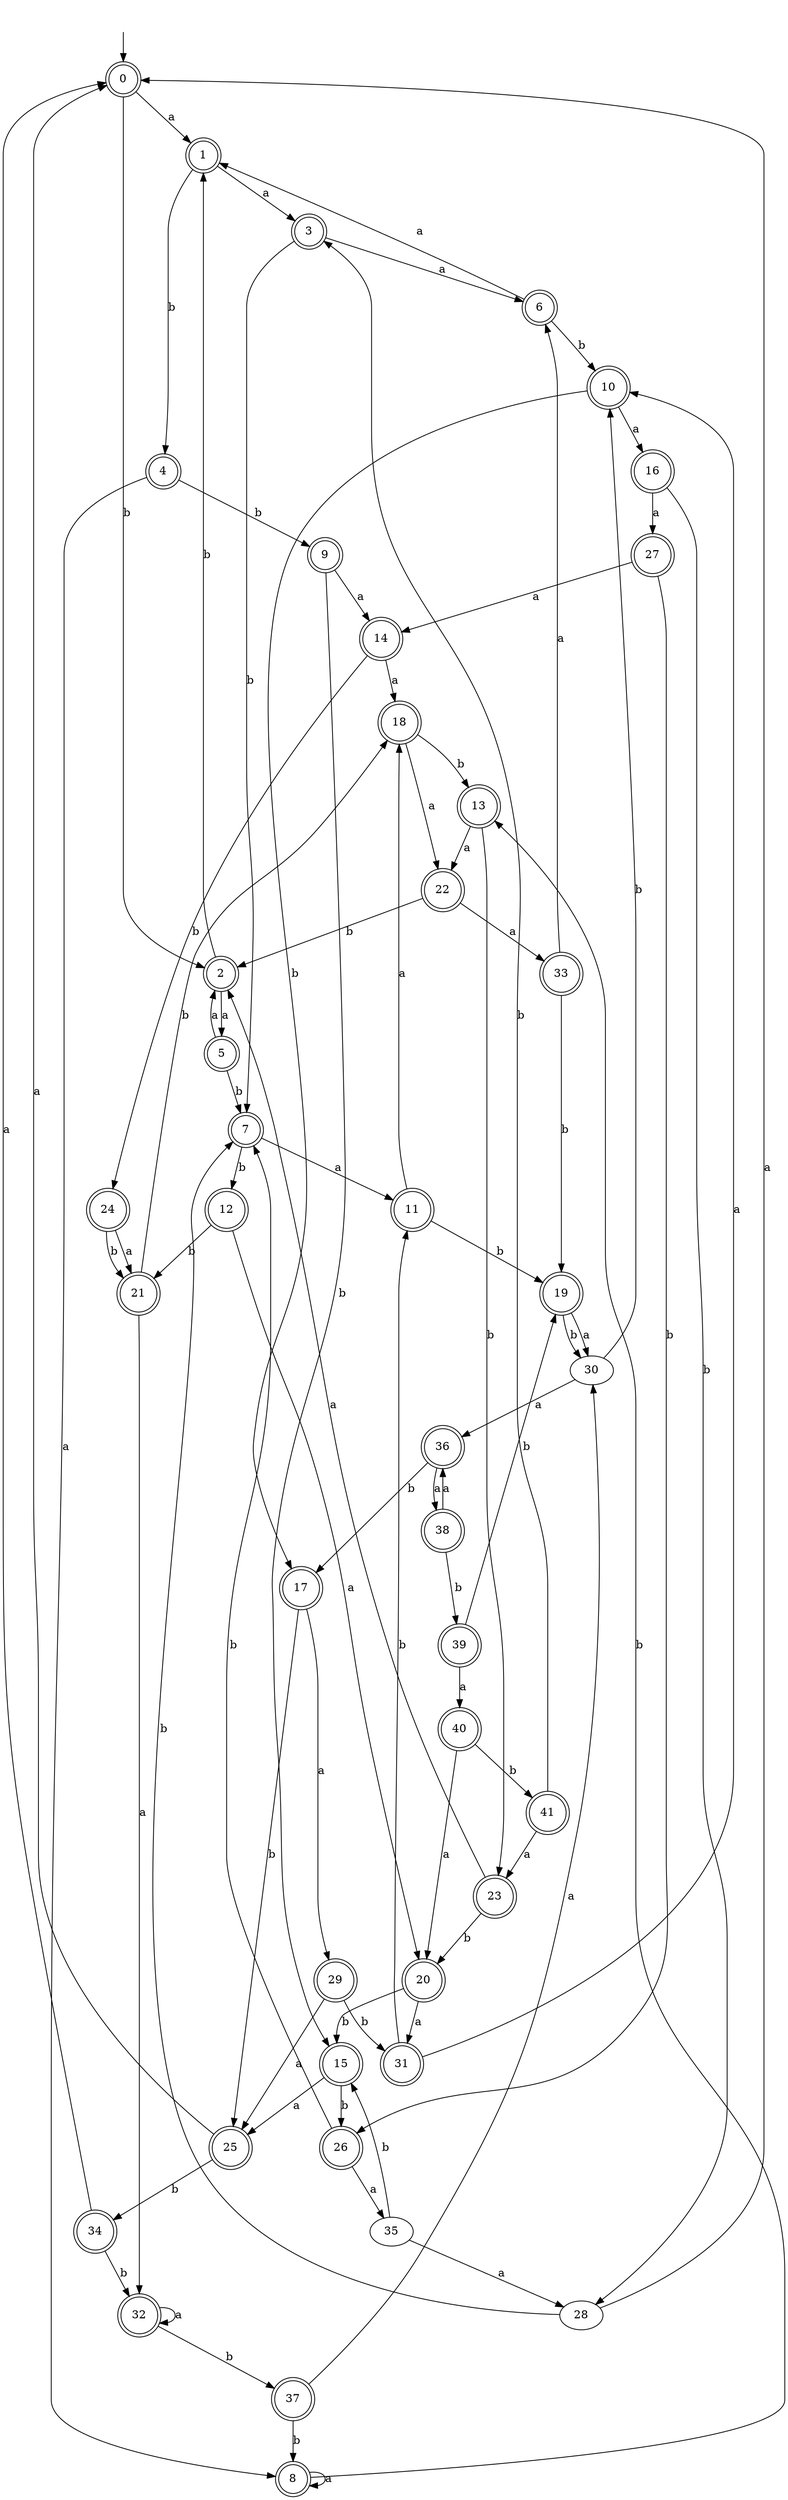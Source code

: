 digraph RandomDFA {
  __start0 [label="", shape=none];
  __start0 -> 0 [label=""];
  0 [shape=circle] [shape=doublecircle]
  0 -> 1 [label="a"]
  0 -> 2 [label="b"]
  1 [shape=doublecircle]
  1 -> 3 [label="a"]
  1 -> 4 [label="b"]
  2 [shape=doublecircle]
  2 -> 5 [label="a"]
  2 -> 1 [label="b"]
  3 [shape=doublecircle]
  3 -> 6 [label="a"]
  3 -> 7 [label="b"]
  4 [shape=doublecircle]
  4 -> 8 [label="a"]
  4 -> 9 [label="b"]
  5 [shape=doublecircle]
  5 -> 2 [label="a"]
  5 -> 7 [label="b"]
  6 [shape=doublecircle]
  6 -> 1 [label="a"]
  6 -> 10 [label="b"]
  7 [shape=doublecircle]
  7 -> 11 [label="a"]
  7 -> 12 [label="b"]
  8 [shape=doublecircle]
  8 -> 8 [label="a"]
  8 -> 13 [label="b"]
  9 [shape=doublecircle]
  9 -> 14 [label="a"]
  9 -> 15 [label="b"]
  10 [shape=doublecircle]
  10 -> 16 [label="a"]
  10 -> 17 [label="b"]
  11 [shape=doublecircle]
  11 -> 18 [label="a"]
  11 -> 19 [label="b"]
  12 [shape=doublecircle]
  12 -> 20 [label="a"]
  12 -> 21 [label="b"]
  13 [shape=doublecircle]
  13 -> 22 [label="a"]
  13 -> 23 [label="b"]
  14 [shape=doublecircle]
  14 -> 18 [label="a"]
  14 -> 24 [label="b"]
  15 [shape=doublecircle]
  15 -> 25 [label="a"]
  15 -> 26 [label="b"]
  16 [shape=doublecircle]
  16 -> 27 [label="a"]
  16 -> 28 [label="b"]
  17 [shape=doublecircle]
  17 -> 29 [label="a"]
  17 -> 25 [label="b"]
  18 [shape=doublecircle]
  18 -> 22 [label="a"]
  18 -> 13 [label="b"]
  19 [shape=doublecircle]
  19 -> 30 [label="a"]
  19 -> 30 [label="b"]
  20 [shape=doublecircle]
  20 -> 31 [label="a"]
  20 -> 15 [label="b"]
  21 [shape=doublecircle]
  21 -> 32 [label="a"]
  21 -> 18 [label="b"]
  22 [shape=doublecircle]
  22 -> 33 [label="a"]
  22 -> 2 [label="b"]
  23 [shape=doublecircle]
  23 -> 2 [label="a"]
  23 -> 20 [label="b"]
  24 [shape=doublecircle]
  24 -> 21 [label="a"]
  24 -> 21 [label="b"]
  25 [shape=doublecircle]
  25 -> 0 [label="a"]
  25 -> 34 [label="b"]
  26 [shape=doublecircle]
  26 -> 35 [label="a"]
  26 -> 7 [label="b"]
  27 [shape=doublecircle]
  27 -> 14 [label="a"]
  27 -> 26 [label="b"]
  28
  28 -> 0 [label="a"]
  28 -> 7 [label="b"]
  29 [shape=doublecircle]
  29 -> 25 [label="a"]
  29 -> 31 [label="b"]
  30
  30 -> 36 [label="a"]
  30 -> 10 [label="b"]
  31 [shape=doublecircle]
  31 -> 10 [label="a"]
  31 -> 11 [label="b"]
  32 [shape=doublecircle]
  32 -> 32 [label="a"]
  32 -> 37 [label="b"]
  33 [shape=doublecircle]
  33 -> 6 [label="a"]
  33 -> 19 [label="b"]
  34 [shape=doublecircle]
  34 -> 0 [label="a"]
  34 -> 32 [label="b"]
  35
  35 -> 28 [label="a"]
  35 -> 15 [label="b"]
  36 [shape=doublecircle]
  36 -> 38 [label="a"]
  36 -> 17 [label="b"]
  37 [shape=doublecircle]
  37 -> 30 [label="a"]
  37 -> 8 [label="b"]
  38 [shape=doublecircle]
  38 -> 36 [label="a"]
  38 -> 39 [label="b"]
  39 [shape=doublecircle]
  39 -> 40 [label="a"]
  39 -> 19 [label="b"]
  40 [shape=doublecircle]
  40 -> 20 [label="a"]
  40 -> 41 [label="b"]
  41 [shape=doublecircle]
  41 -> 23 [label="a"]
  41 -> 3 [label="b"]
}

